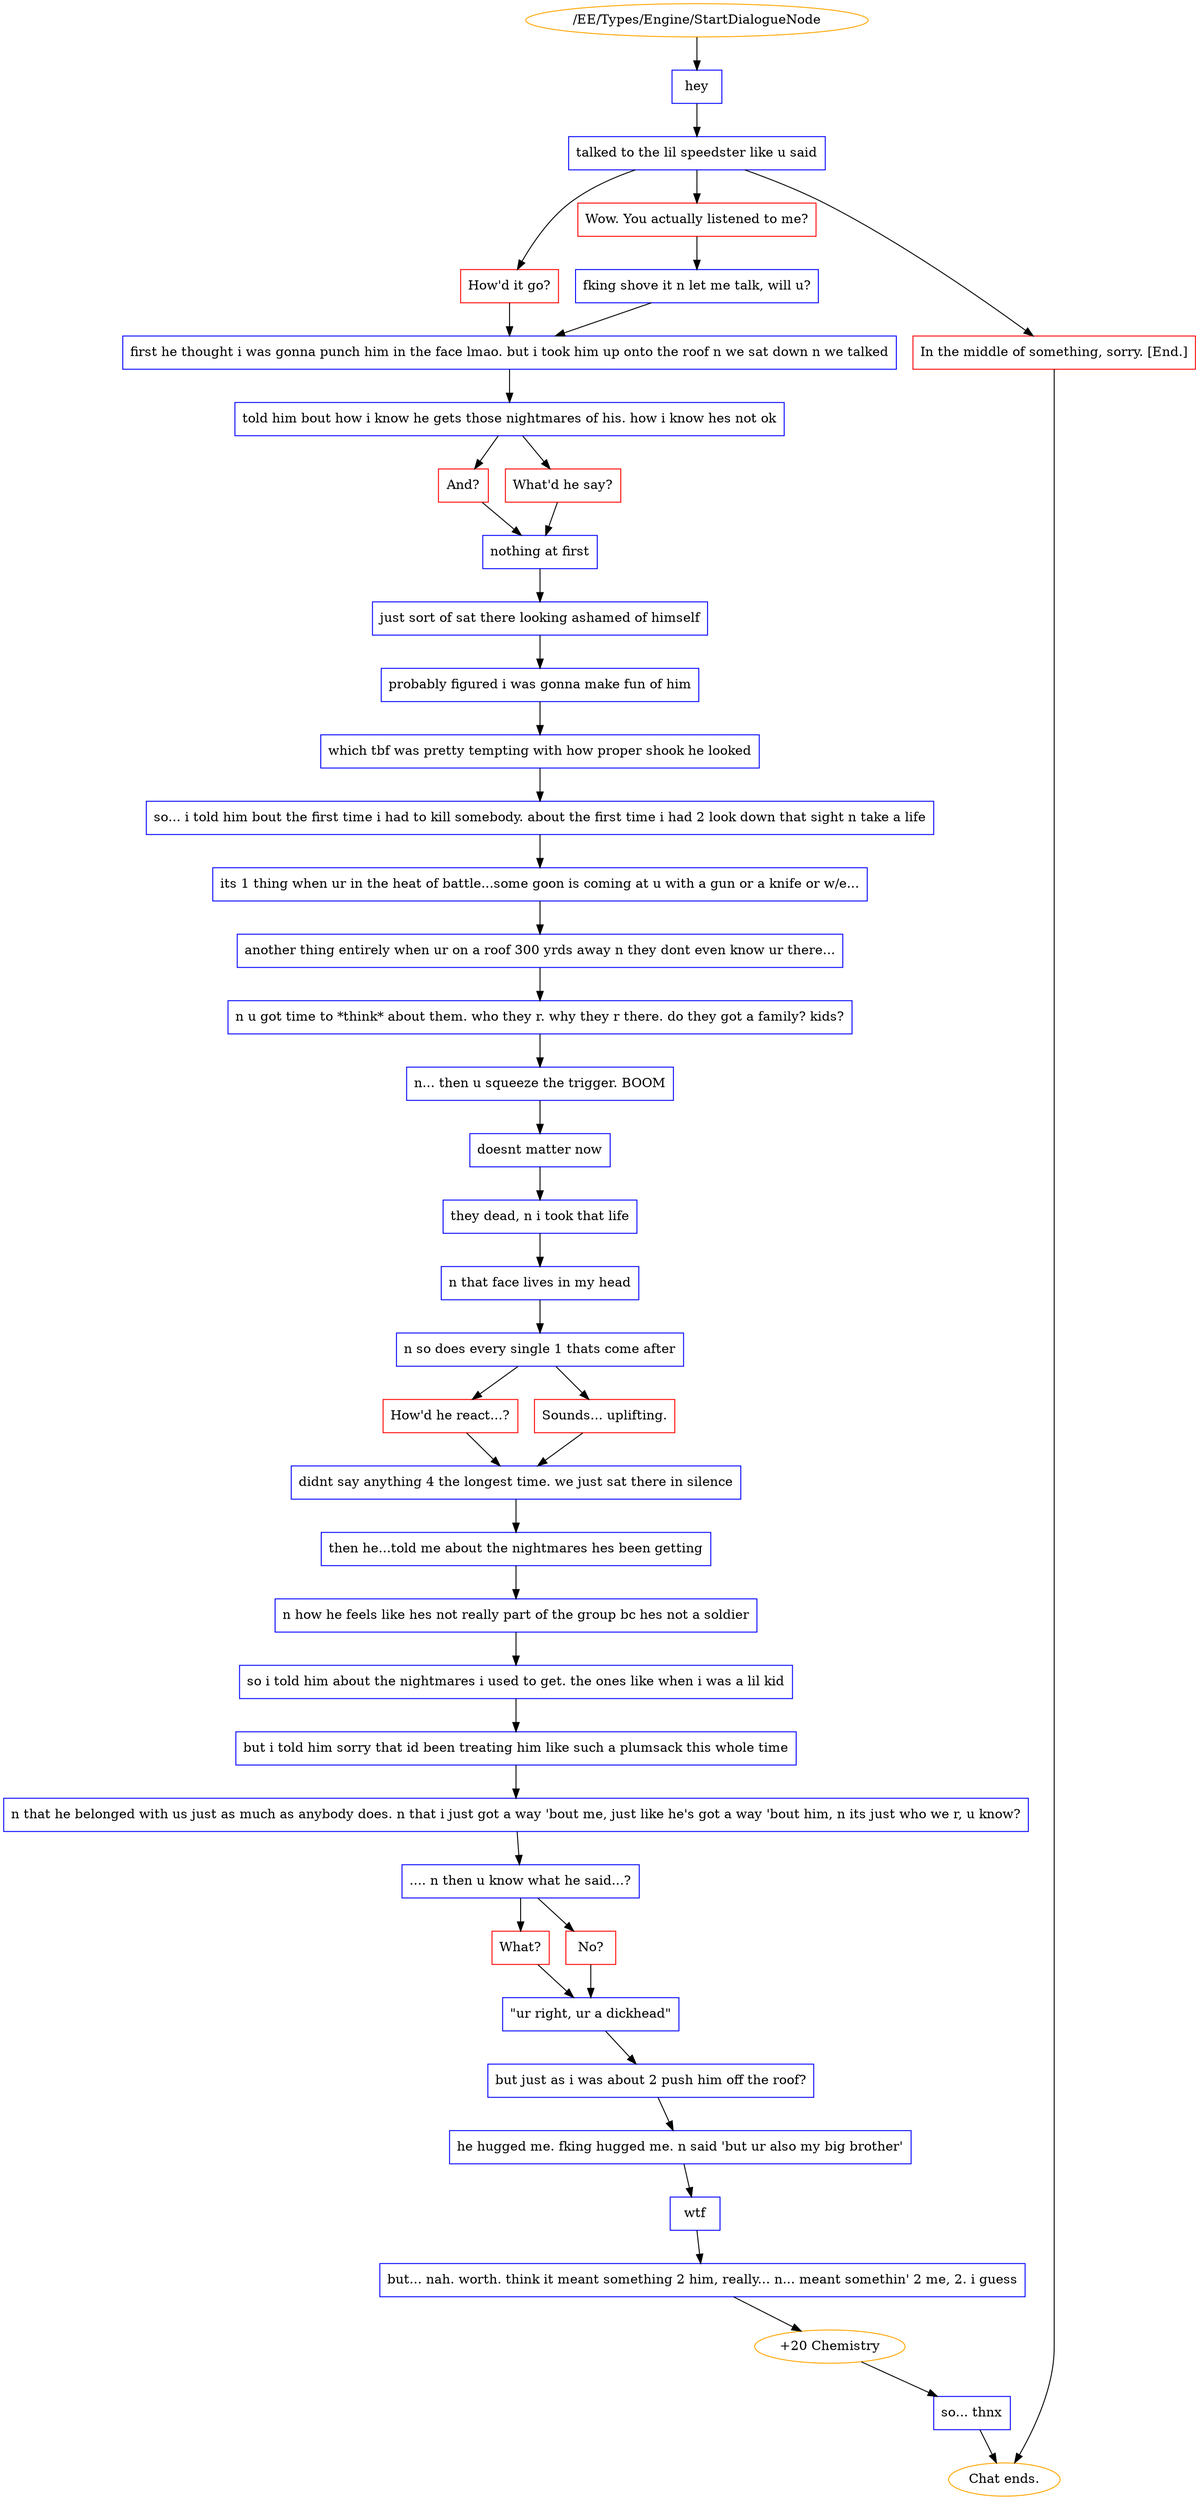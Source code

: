 digraph {
	1898 [label="/EE/Types/Engine/StartDialogueNode",color=orange];
		1898 -> 1897;
	1897 [label="hey",shape=box,color=blue];
		1897 -> 1888;
	1888 [label="talked to the lil speedster like u said",shape=box,color=blue];
		1888 -> 1901;
		1888 -> 1899;
		1888 -> 1904;
	1901 [label="How'd it go?",shape=box,color=red];
		1901 -> 1900;
	1899 [label="Wow. You actually listened to me?",shape=box,color=red];
		1899 -> 1902;
	1904 [label="In the middle of something, sorry. [End.]",shape=box,color=red];
		1904 -> "Chat ends.";
	1900 [label="first he thought i was gonna punch him in the face lmao. but i took him up onto the roof n we sat down n we talked",shape=box,color=blue];
		1900 -> 1905;
	1902 [label="fking shove it n let me talk, will u?",shape=box,color=blue];
		1902 -> 1900;
	"Chat ends." [color=orange];
	1905 [label="told him bout how i know he gets those nightmares of his. how i know hes not ok",shape=box,color=blue];
		1905 -> 1907;
		1905 -> 1906;
	1907 [label="And?",shape=box,color=red];
		1907 -> 1908;
	1906 [label="What'd he say?",shape=box,color=red];
		1906 -> 1908;
	1908 [label="nothing at first",shape=box,color=blue];
		1908 -> 1909;
	1909 [label="just sort of sat there looking ashamed of himself",shape=box,color=blue];
		1909 -> 1910;
	1910 [label="probably figured i was gonna make fun of him",shape=box,color=blue];
		1910 -> 1911;
	1911 [label="which tbf was pretty tempting with how proper shook he looked",shape=box,color=blue];
		1911 -> 1912;
	1912 [label="so... i told him bout the first time i had to kill somebody. about the first time i had 2 look down that sight n take a life",shape=box,color=blue];
		1912 -> 1893;
	1893 [label="its 1 thing when ur in the heat of battle...some goon is coming at u with a gun or a knife or w/e...",shape=box,color=blue];
		1893 -> 1913;
	1913 [label="another thing entirely when ur on a roof 300 yrds away n they dont even know ur there...",shape=box,color=blue];
		1913 -> 1914;
	1914 [label="n u got time to *think* about them. who they r. why they r there. do they got a family? kids?",shape=box,color=blue];
		1914 -> 1931;
	1931 [label="n... then u squeeze the trigger. BOOM",shape=box,color=blue];
		1931 -> 1928;
	1928 [label="doesnt matter now",shape=box,color=blue];
		1928 -> 1889;
	1889 [label="they dead, n i took that life",shape=box,color=blue];
		1889 -> 1892;
	1892 [label="n that face lives in my head",shape=box,color=blue];
		1892 -> 1915;
	1915 [label="n so does every single 1 thats come after",shape=box,color=blue];
		1915 -> 1896;
		1915 -> 1930;
	1896 [label="How'd he react...?",shape=box,color=red];
		1896 -> 1916;
	1930 [label="Sounds... uplifting.",shape=box,color=red];
		1930 -> 1916;
	1916 [label="didnt say anything 4 the longest time. we just sat there in silence",shape=box,color=blue];
		1916 -> 1927;
	1927 [label="then he...told me about the nightmares hes been getting",shape=box,color=blue];
		1927 -> 1894;
	1894 [label="n how he feels like hes not really part of the group bc hes not a soldier",shape=box,color=blue];
		1894 -> 1890;
	1890 [label="so i told him about the nightmares i used to get. the ones like when i was a lil kid",shape=box,color=blue];
		1890 -> 1891;
	1891 [label="but i told him sorry that id been treating him like such a plumsack this whole time",shape=box,color=blue];
		1891 -> 1895;
	1895 [label="n that he belonged with us just as much as anybody does. n that i just got a way 'bout me, just like he's got a way 'bout him, n its just who we r, u know?",shape=box,color=blue];
		1895 -> 1929;
	1929 [label=".... n then u know what he said...?",shape=box,color=blue];
		1929 -> 1926;
		1929 -> 1925;
	1926 [label="What?",shape=box,color=red];
		1926 -> 1922;
	1925 [label="No?",shape=box,color=red];
		1925 -> 1922;
	1922 [label="\"ur right, ur a dickhead\"",shape=box,color=blue];
		1922 -> 1920;
	1920 [label="but just as i was about 2 push him off the roof?",shape=box,color=blue];
		1920 -> 1921;
	1921 [label="he hugged me. fking hugged me. n said 'but ur also my big brother'",shape=box,color=blue];
		1921 -> 1923;
	1923 [label="wtf",shape=box,color=blue];
		1923 -> 1924;
	1924 [label="but... nah. worth. think it meant something 2 him, really... n... meant somethin' 2 me, 2. i guess",shape=box,color=blue];
		1924 -> 1918;
	1918 [label="+20 Chemistry",color=orange];
		1918 -> 1919;
	1919 [label="so... thnx",shape=box,color=blue];
		1919 -> "Chat ends.";
	"Chat ends." [color=orange];
}